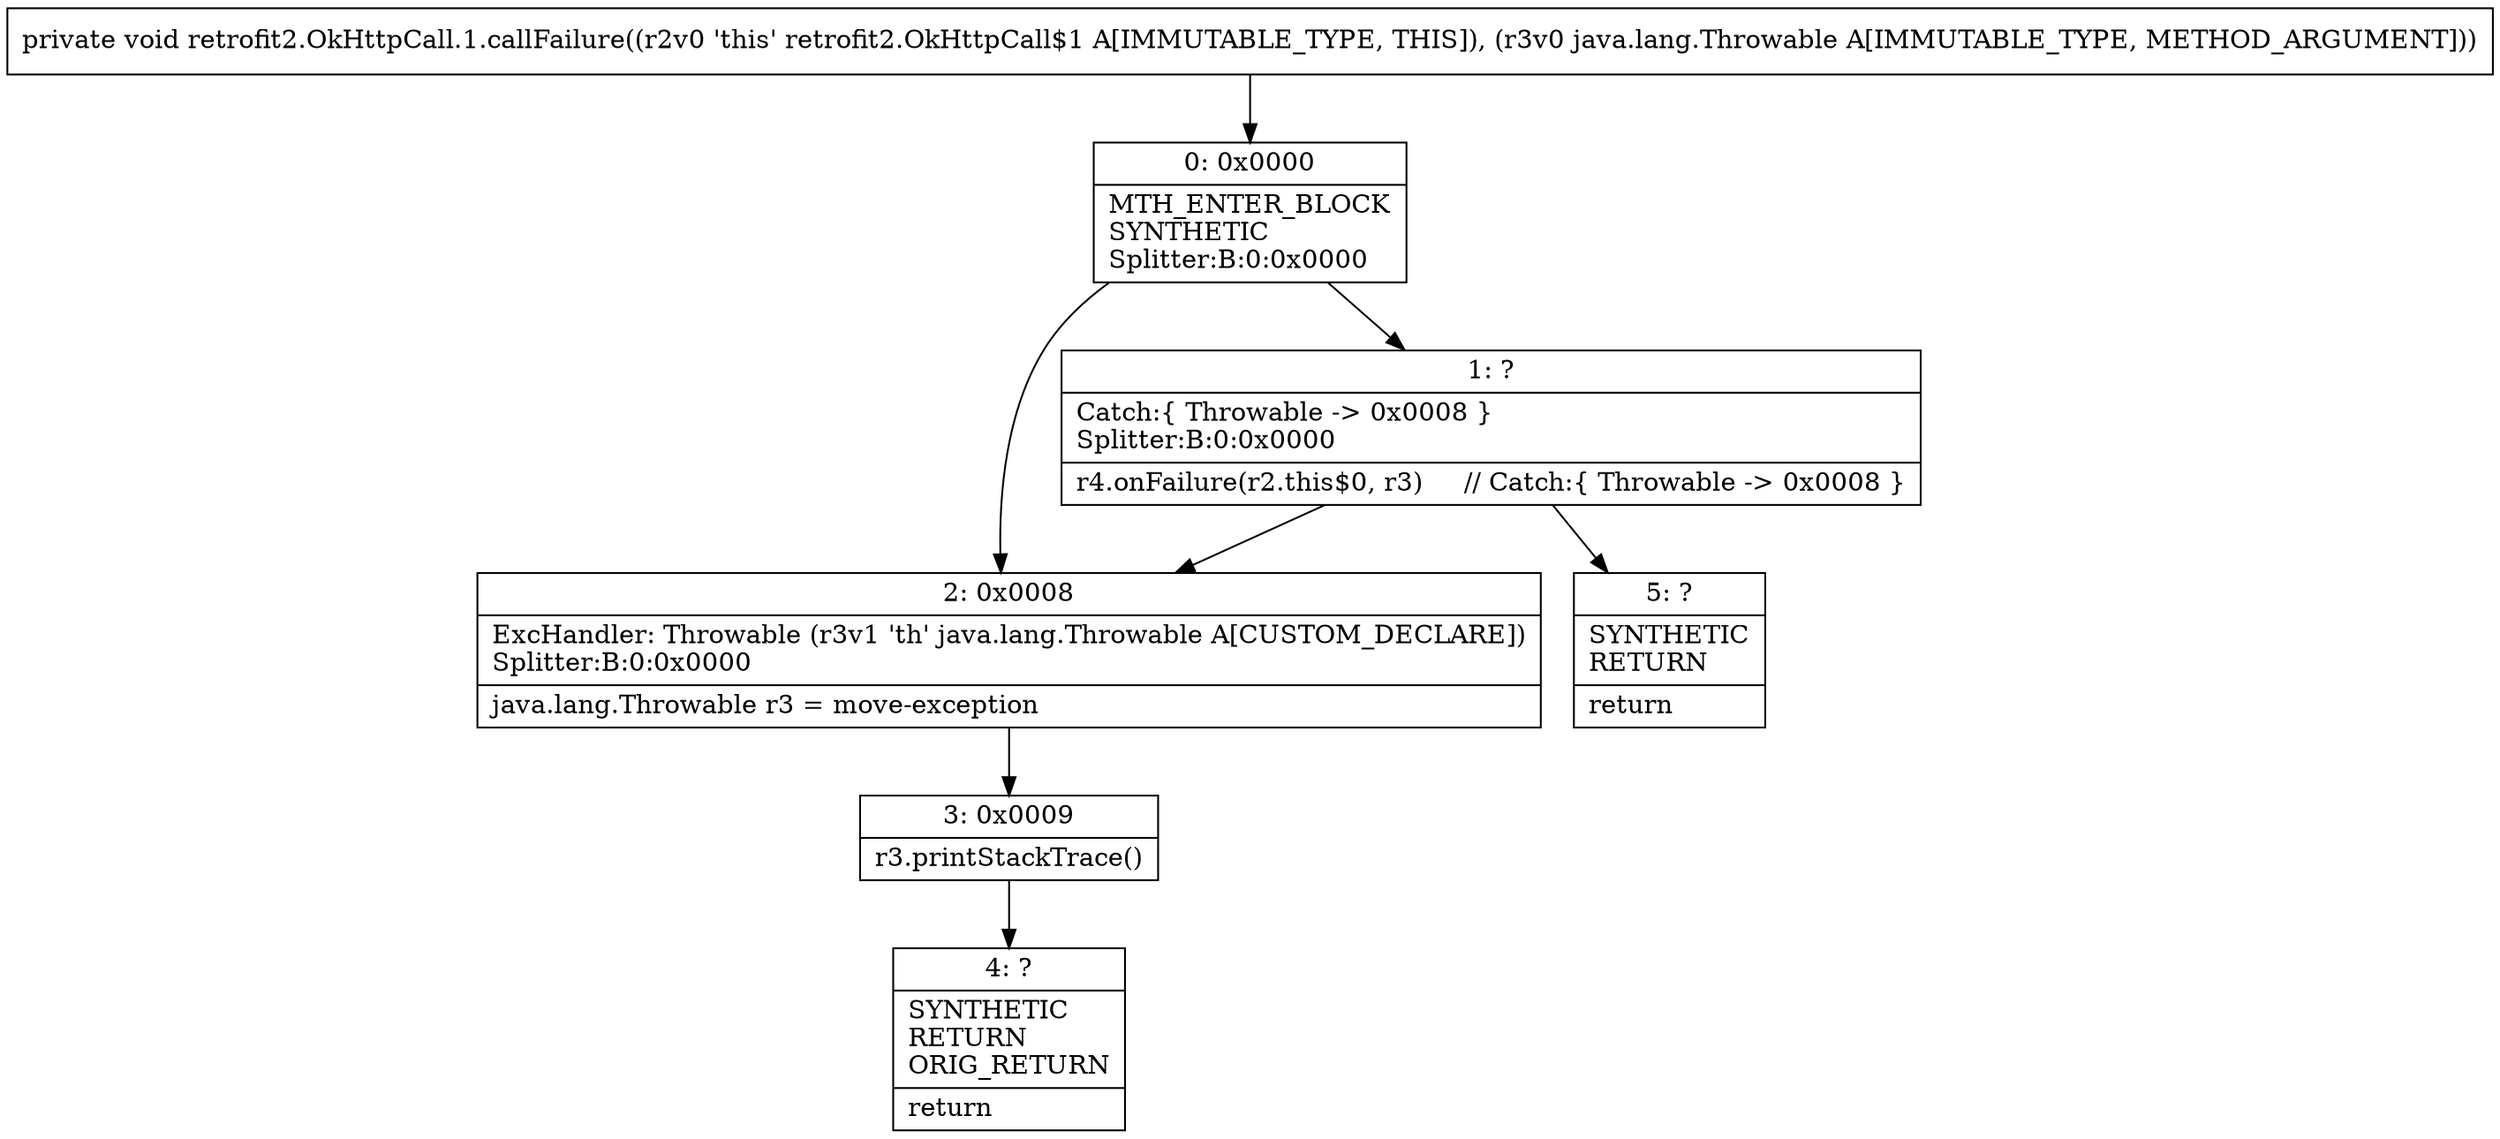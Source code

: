 digraph "CFG forretrofit2.OkHttpCall.1.callFailure(Ljava\/lang\/Throwable;)V" {
Node_0 [shape=record,label="{0\:\ 0x0000|MTH_ENTER_BLOCK\lSYNTHETIC\lSplitter:B:0:0x0000\l}"];
Node_1 [shape=record,label="{1\:\ ?|Catch:\{ Throwable \-\> 0x0008 \}\lSplitter:B:0:0x0000\l|r4.onFailure(r2.this$0, r3)     \/\/ Catch:\{ Throwable \-\> 0x0008 \}\l}"];
Node_2 [shape=record,label="{2\:\ 0x0008|ExcHandler: Throwable (r3v1 'th' java.lang.Throwable A[CUSTOM_DECLARE])\lSplitter:B:0:0x0000\l|java.lang.Throwable r3 = move\-exception\l}"];
Node_3 [shape=record,label="{3\:\ 0x0009|r3.printStackTrace()\l}"];
Node_4 [shape=record,label="{4\:\ ?|SYNTHETIC\lRETURN\lORIG_RETURN\l|return\l}"];
Node_5 [shape=record,label="{5\:\ ?|SYNTHETIC\lRETURN\l|return\l}"];
MethodNode[shape=record,label="{private void retrofit2.OkHttpCall.1.callFailure((r2v0 'this' retrofit2.OkHttpCall$1 A[IMMUTABLE_TYPE, THIS]), (r3v0 java.lang.Throwable A[IMMUTABLE_TYPE, METHOD_ARGUMENT])) }"];
MethodNode -> Node_0;
Node_0 -> Node_1;
Node_0 -> Node_2;
Node_1 -> Node_2;
Node_1 -> Node_5;
Node_2 -> Node_3;
Node_3 -> Node_4;
}

